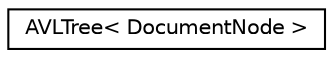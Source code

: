digraph "Graphical Class Hierarchy"
{
 // LATEX_PDF_SIZE
  edge [fontname="Helvetica",fontsize="10",labelfontname="Helvetica",labelfontsize="10"];
  node [fontname="Helvetica",fontsize="10",shape=record];
  rankdir="LR";
  Node0 [label="AVLTree\< DocumentNode \>",height=0.2,width=0.4,color="black", fillcolor="white", style="filled",URL="$classAVLTree.html",tooltip=" "];
}
